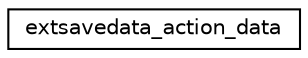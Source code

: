 digraph "Graphical Class Hierarchy"
{
  edge [fontname="Helvetica",fontsize="10",labelfontname="Helvetica",labelfontsize="10"];
  node [fontname="Helvetica",fontsize="10",shape=record];
  rankdir="LR";
  Node1 [label="extsavedata_action_data",height=0.2,width=0.4,color="black", fillcolor="white", style="filled",URL="$structextsavedata__action__data.html"];
}
